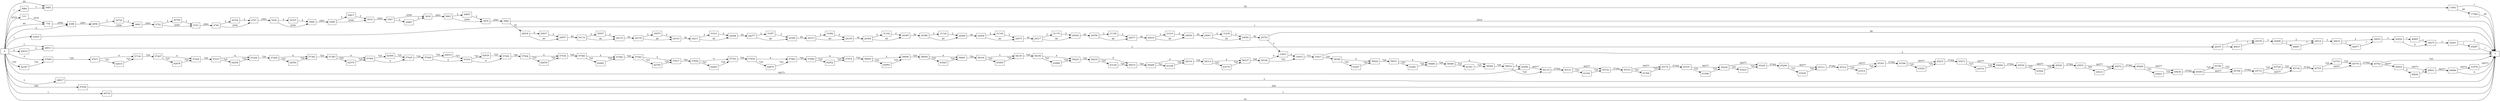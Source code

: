 digraph {
	graph [rankdir=LR]
	node [shape=rectangle]
	777 -> 778 [label=2519]
	778 -> 4398 [label=2559]
	4398 -> 4656 [label=2561]
	4656 -> 4683 [label=2559]
	4656 -> 30724 [label=2]
	4683 -> 4722 [label=2561]
	4722 -> 4743 [label=2559]
	4722 -> 30744 [label=2]
	4743 -> 4746 [label=2561]
	4746 -> 4767 [label=2559]
	4746 -> 30764 [label=2]
	4767 -> 5450 [label=2561]
	5450 -> 5484 [label=2559]
	5450 -> 30797 [label=2]
	5484 -> 5498 [label=2561]
	5498 -> 5519 [label=2559]
	5498 -> 30817 [label=2]
	5519 -> 5567 [label=2561]
	5567 -> 5618 [label=2559]
	5567 -> 30867 [label=2]
	5618 -> 5845 [label=2561]
	5845 -> 5876 [label=2559]
	5845 -> 30897 [label=2]
	5876 -> 5982 [label=2561]
	5982 -> 1 [label=2519]
	5982 -> 24036 [label=42]
	5984 -> 5985 [label=1]
	5985 -> 11963 [label=50]
	11963 -> 1 [label=1]
	11963 -> 17946 [label=49]
	17946 -> 1 [label=49]
	23927 -> 1 [label=1]
	24036 -> 24057 [label=40]
	24036 -> 30917 [label=2]
	24057 -> 24112 [label=42]
	24112 -> 24133 [label=40]
	24112 -> 30937 [label=2]
	24133 -> 24154 [label=42]
	24154 -> 24193 [label=40]
	24154 -> 30975 [label=2]
	24193 -> 24211 [label=42]
	24211 -> 24268 [label=40]
	24211 -> 31031 [label=2]
	24268 -> 24277 [label=42]
	24277 -> 24304 [label=40]
	24277 -> 31057 [label=2]
	24304 -> 24313 [label=42]
	24313 -> 24339 [label=40]
	24313 -> 31082 [label=2]
	24339 -> 24364 [label=42]
	24364 -> 24385 [label=40]
	24364 -> 31102 [label=2]
	24385 -> 24386 [label=42]
	24386 -> 24409 [label=40]
	24386 -> 31124 [label=2]
	24409 -> 24454 [label=42]
	24454 -> 24475 [label=40]
	24454 -> 31144 [label=2]
	24475 -> 24517 [label=42]
	24517 -> 24544 [label=40]
	24517 -> 31170 [label=2]
	24544 -> 24556 [label=42]
	24556 -> 24577 [label=40]
	24556 -> 31190 [label=2]
	24577 -> 24619 [label=42]
	24619 -> 24640 [label=40]
	24619 -> 31210 [label=2]
	24640 -> 24661 [label=42]
	24661 -> 24682 [label=40]
	24661 -> 31230 [label=2]
	24682 -> 24703 [label=42]
	24703 -> 1 [label=40]
	24703 -> 33401 [label=2]
	28510 -> 28511 [label=2]
	28511 -> 29357 [label=3]
	29357 -> 29378 [label=2]
	29357 -> 40837 [label=1]
	29378 -> 29498 [label=3]
	29498 -> 29519 [label=2]
	29498 -> 40857 [label=1]
	29519 -> 30032 [label=3]
	30032 -> 30053 [label=2]
	30032 -> 40877 [label=1]
	30053 -> 30254 [label=3]
	30254 -> 30275 [label=2]
	30254 -> 40897 [label=1]
	30275 -> 30291 [label=3]
	30291 -> 1 [label=2]
	30291 -> 45097 [label=1]
	30724 -> 4683 [label=2]
	30744 -> 4743 [label=2]
	30764 -> 4767 [label=2]
	30797 -> 5484 [label=2]
	30817 -> 5519 [label=2]
	30867 -> 5618 [label=2]
	30897 -> 5876 [label=2]
	30917 -> 24057 [label=2]
	30937 -> 24133 [label=2]
	30975 -> 24193 [label=2]
	31031 -> 24268 [label=2]
	31057 -> 24304 [label=2]
	31082 -> 24339 [label=2]
	31102 -> 24385 [label=2]
	31124 -> 24409 [label=2]
	31144 -> 24475 [label=2]
	31170 -> 24544 [label=2]
	31190 -> 24577 [label=2]
	31210 -> 24640 [label=2]
	31230 -> 24682 [label=2]
	33401 -> 33415 [label=6]
	33415 -> 33417 [label=731]
	33417 -> 58385 [label=729]
	33417 -> 1 [label=2]
	40817 -> 1 [label=3]
	40837 -> 29378 [label=1]
	40857 -> 29519 [label=1]
	40877 -> 30053 [label=1]
	40897 -> 30275 [label=1]
	45097 -> 1 [label=1]
	45098 -> 45119 [label=36577]
	45119 -> 45131 [label=37302]
	45131 -> 45152 [label=36577]
	45131 -> 63344 [label=725]
	45152 -> 45153 [label=37302]
	45153 -> 45174 [label=36577]
	45153 -> 63364 [label=725]
	45174 -> 45191 [label=37302]
	45191 -> 45224 [label=36577]
	45191 -> 63396 [label=725]
	45224 -> 45245 [label=36577]
	45224 -> 63416 [label=725]
	45245 -> 45290 [label=37302]
	45290 -> 45311 [label=36577]
	45290 -> 63436 [label=725]
	45311 -> 45314 [label=37302]
	45314 -> 45393 [label=36577]
	45314 -> 63514 [label=725]
	45393 -> 45396 [label=37302]
	45396 -> 45437 [label=36577]
	45396 -> 63554 [label=725]
	45437 -> 45473 [label=37302]
	45473 -> 45494 [label=36577]
	45473 -> 63574 [label=725]
	45494 -> 45524 [label=37302]
	45524 -> 45545 [label=36577]
	45524 -> 63594 [label=725]
	45545 -> 45551 [label=37302]
	45551 -> 45572 [label=36577]
	45551 -> 63614 [label=725]
	45572 -> 45608 [label=37302]
	45608 -> 45638 [label=36577]
	45608 -> 63643 [label=725]
	45638 -> 45650 [label=37302]
	45650 -> 45708 [label=36577]
	45650 -> 63700 [label=725]
	45708 -> 45715 [label=37302]
	45715 -> 45736 [label=36577]
	45715 -> 63720 [label=725]
	45736 -> 45755 [label=37302]
	45755 -> 45779 [label=36577]
	45755 -> 63743 [label=725]
	45779 -> 45792 [label=37302]
	45792 -> 45810 [label=36577]
	45792 -> 1 [label=725]
	45810 -> 45831 [label=36573]
	45810 -> 58654 [label=4]
	45831 -> 49486 [label=36577]
	49486 -> 1 [label=4]
	49486 -> 51078 [label=36573]
	51078 -> 1 [label=36573]
	57059 -> 1 [label=309]
	57060 -> 57071 [label=729]
	57071 -> 57143 [label=4]
	57071 -> 62418 [label=725]
	57143 -> 57207 [label=729]
	57207 -> 57228 [label=4]
	57207 -> 62438 [label=725]
	57228 -> 57237 [label=729]
	57237 -> 57258 [label=4]
	57237 -> 62458 [label=725]
	57258 -> 57269 [label=729]
	57269 -> 57362 [label=4]
	57269 -> 62550 [label=725]
	57362 -> 57383 [label=729]
	57383 -> 57404 [label=4]
	57383 -> 62570 [label=725]
	57404 -> 57425 [label=4]
	57404 -> 62590 [label=725]
	57425 -> 57449 [label=729]
	57449 -> 57470 [label=4]
	57449 -> 62610 [label=725]
	57470 -> 57491 [label=4]
	57470 -> 62630 [label=725]
	57491 -> 57506 [label=729]
	57506 -> 57536 [label=4]
	57506 -> 62659 [label=725]
	57536 -> 57560 [label=729]
	57560 -> 57584 [label=4]
	57560 -> 62682 [label=725]
	57584 -> 57593 [label=729]
	57593 -> 57617 [label=4]
	57593 -> 62705 [label=725]
	57617 -> 57644 [label=729]
	57644 -> 57783 [label=4]
	57644 -> 62843 [label=725]
	57783 -> 57830 [label=729]
	57830 -> 57863 [label=4]
	57830 -> 62875 [label=725]
	57863 -> 57896 [label=729]
	57896 -> 57974 [label=4]
	57896 -> 62952 [label=725]
	57974 -> 58004 [label=729]
	58004 -> 58046 [label=4]
	58004 -> 62993 [label=725]
	58046 -> 58058 [label=729]
	58058 -> 58091 [label=4]
	58058 -> 63025 [label=725]
	58091 -> 58100 [label=729]
	58100 -> 58145 [label=4]
	58100 -> 63069 [label=725]
	58145 -> 58199 [label=729]
	58199 -> 58220 [label=4]
	58199 -> 63089 [label=725]
	58220 -> 58235 [label=729]
	58235 -> 58275 [label=4]
	58235 -> 63128 [label=725]
	58275 -> 58289 [label=729]
	58289 -> 58310 [label=4]
	58289 -> 63148 [label=725]
	58310 -> 58314 [label=729]
	58314 -> 58337 [label=4]
	58314 -> 63170 [label=725]
	58337 -> 58344 [label=729]
	58344 -> 33401 [label=4]
	58344 -> 33415 [label=725]
	58385 -> 58420 [label=4]
	58385 -> 63247 [label=725]
	58420 -> 58451 [label=729]
	58451 -> 58486 [label=4]
	58451 -> 63281 [label=725]
	58486 -> 58488 [label=729]
	58488 -> 58509 [label=4]
	58488 -> 63301 [label=725]
	58509 -> 58632 [label=729]
	58632 -> 45098 [label=4]
	58632 -> 45119 [label=725]
	58654 -> 45831 [label=4]
	62347 -> 57060 [label=725]
	62418 -> 57143 [label=725]
	62438 -> 57228 [label=725]
	62458 -> 57258 [label=725]
	62550 -> 57362 [label=725]
	62570 -> 57404 [label=725]
	62590 -> 57425 [label=725]
	62610 -> 57470 [label=725]
	62630 -> 57491 [label=725]
	62659 -> 57536 [label=725]
	62682 -> 57584 [label=725]
	62705 -> 57617 [label=725]
	62843 -> 57783 [label=725]
	62875 -> 57863 [label=725]
	62952 -> 57974 [label=725]
	62993 -> 58046 [label=725]
	63025 -> 58091 [label=725]
	63069 -> 58145 [label=725]
	63089 -> 58220 [label=725]
	63128 -> 58275 [label=725]
	63148 -> 58310 [label=725]
	63170 -> 58337 [label=725]
	63247 -> 58420 [label=725]
	63281 -> 58486 [label=725]
	63301 -> 58509 [label=725]
	63344 -> 45152 [label=725]
	63364 -> 45174 [label=725]
	63396 -> 45224 [label=725]
	63416 -> 45245 [label=725]
	63436 -> 45311 [label=725]
	63514 -> 45393 [label=725]
	63554 -> 45437 [label=725]
	63574 -> 45494 [label=725]
	63594 -> 45545 [label=725]
	63614 -> 45572 [label=725]
	63643 -> 45638 [label=725]
	63700 -> 45708 [label=725]
	63720 -> 45736 [label=725]
	63743 -> 45779 [label=725]
	69736 -> 1 [label=1]
	0 -> 5985 [label=49]
	0 -> 778 [label=40]
	0 -> 28511 [label=1]
	0 -> 45098 [label=36573]
	0 -> 57060 [label=4]
	0 -> 777 [label=2519]
	0 -> 5984 [label=1]
	0 -> 1 [label=81]
	0 -> 23927 [label=1]
	0 -> 28510 [label=2]
	0 -> 4398 [label=2]
	0 -> 40817 [label=3]
	0 -> 57059 [label=309]
	0 -> 62347 [label=725]
	0 -> 69736 [label=1]
}

